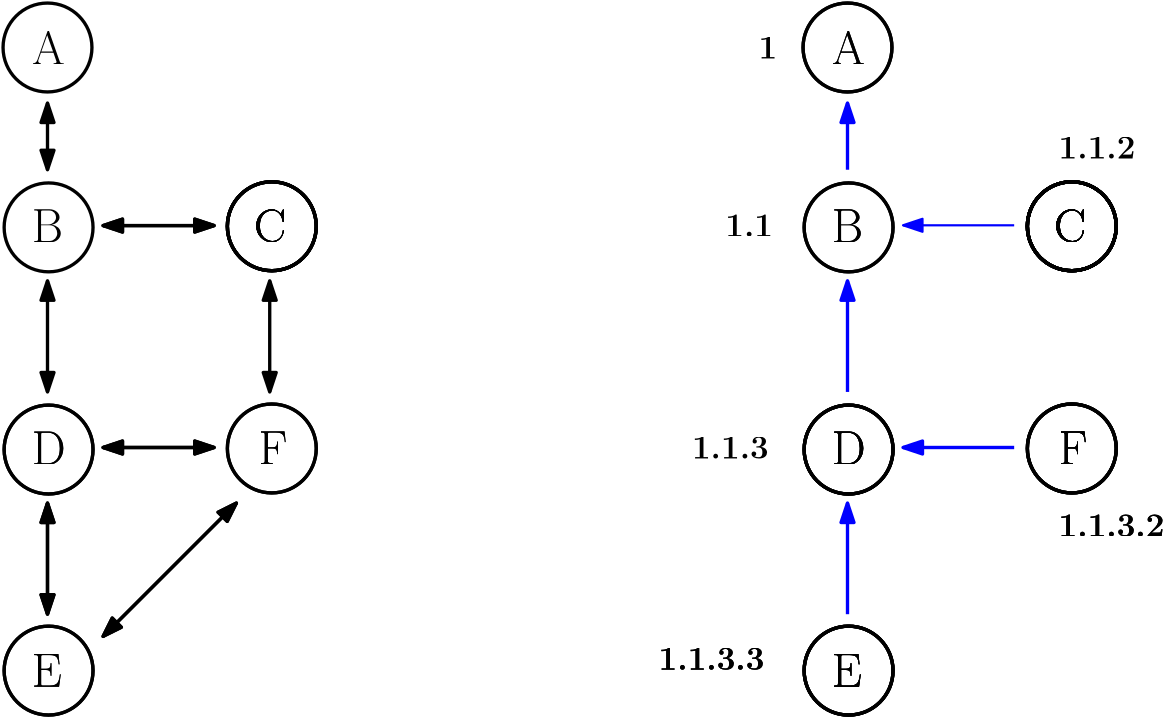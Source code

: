 <?xml version="1.0"?>
<!DOCTYPE ipe SYSTEM "ipe.dtd">
<ipe version="70218" creator="Ipe 7.2.26">
<info created="D:20230719032817" modified="D:20250823005822"/>
<ipestyle name="basic">
<symbol name="arrow/arc(spx)">
<path stroke="sym-stroke" fill="sym-stroke" pen="sym-pen">
0 0 m
-1 0.333 l
-1 -0.333 l
h
</path>
</symbol>
<symbol name="arrow/farc(spx)">
<path stroke="sym-stroke" fill="white" pen="sym-pen">
0 0 m
-1 0.333 l
-1 -0.333 l
h
</path>
</symbol>
<symbol name="arrow/ptarc(spx)">
<path stroke="sym-stroke" fill="sym-stroke" pen="sym-pen">
0 0 m
-1 0.333 l
-0.8 0 l
-1 -0.333 l
h
</path>
</symbol>
<symbol name="arrow/fptarc(spx)">
<path stroke="sym-stroke" fill="white" pen="sym-pen">
0 0 m
-1 0.333 l
-0.8 0 l
-1 -0.333 l
h
</path>
</symbol>
<symbol name="mark/circle(sx)" transformations="translations">
<path fill="sym-stroke">
0.6 0 0 0.6 0 0 e
0.4 0 0 0.4 0 0 e
</path>
</symbol>
<symbol name="mark/disk(sx)" transformations="translations">
<path fill="sym-stroke">
0.6 0 0 0.6 0 0 e
</path>
</symbol>
<symbol name="mark/fdisk(sfx)" transformations="translations">
<group>
<path fill="sym-fill">
0.5 0 0 0.5 0 0 e
</path>
<path fill="sym-stroke" fillrule="eofill">
0.6 0 0 0.6 0 0 e
0.4 0 0 0.4 0 0 e
</path>
</group>
</symbol>
<symbol name="mark/box(sx)" transformations="translations">
<path fill="sym-stroke" fillrule="eofill">
-0.6 -0.6 m
0.6 -0.6 l
0.6 0.6 l
-0.6 0.6 l
h
-0.4 -0.4 m
0.4 -0.4 l
0.4 0.4 l
-0.4 0.4 l
h
</path>
</symbol>
<symbol name="mark/square(sx)" transformations="translations">
<path fill="sym-stroke">
-0.6 -0.6 m
0.6 -0.6 l
0.6 0.6 l
-0.6 0.6 l
h
</path>
</symbol>
<symbol name="mark/fsquare(sfx)" transformations="translations">
<group>
<path fill="sym-fill">
-0.5 -0.5 m
0.5 -0.5 l
0.5 0.5 l
-0.5 0.5 l
h
</path>
<path fill="sym-stroke" fillrule="eofill">
-0.6 -0.6 m
0.6 -0.6 l
0.6 0.6 l
-0.6 0.6 l
h
-0.4 -0.4 m
0.4 -0.4 l
0.4 0.4 l
-0.4 0.4 l
h
</path>
</group>
</symbol>
<symbol name="mark/cross(sx)" transformations="translations">
<group>
<path fill="sym-stroke">
-0.43 -0.57 m
0.57 0.43 l
0.43 0.57 l
-0.57 -0.43 l
h
</path>
<path fill="sym-stroke">
-0.43 0.57 m
0.57 -0.43 l
0.43 -0.57 l
-0.57 0.43 l
h
</path>
</group>
</symbol>
<symbol name="arrow/fnormal(spx)">
<path stroke="sym-stroke" fill="white" pen="sym-pen">
0 0 m
-1 0.333 l
-1 -0.333 l
h
</path>
</symbol>
<symbol name="arrow/pointed(spx)">
<path stroke="sym-stroke" fill="sym-stroke" pen="sym-pen">
0 0 m
-1 0.333 l
-0.8 0 l
-1 -0.333 l
h
</path>
</symbol>
<symbol name="arrow/fpointed(spx)">
<path stroke="sym-stroke" fill="white" pen="sym-pen">
0 0 m
-1 0.333 l
-0.8 0 l
-1 -0.333 l
h
</path>
</symbol>
<symbol name="arrow/linear(spx)">
<path stroke="sym-stroke" pen="sym-pen">
-1 0.333 m
0 0 l
-1 -0.333 l
</path>
</symbol>
<symbol name="arrow/fdouble(spx)">
<path stroke="sym-stroke" fill="white" pen="sym-pen">
0 0 m
-1 0.333 l
-1 -0.333 l
h
-1 0 m
-2 0.333 l
-2 -0.333 l
h
</path>
</symbol>
<symbol name="arrow/double(spx)">
<path stroke="sym-stroke" fill="sym-stroke" pen="sym-pen">
0 0 m
-1 0.333 l
-1 -0.333 l
h
-1 0 m
-2 0.333 l
-2 -0.333 l
h
</path>
</symbol>
<symbol name="arrow/mid-normal(spx)">
<path stroke="sym-stroke" fill="sym-stroke" pen="sym-pen">
0.5 0 m
-0.5 0.333 l
-0.5 -0.333 l
h
</path>
</symbol>
<symbol name="arrow/mid-fnormal(spx)">
<path stroke="sym-stroke" fill="white" pen="sym-pen">
0.5 0 m
-0.5 0.333 l
-0.5 -0.333 l
h
</path>
</symbol>
<symbol name="arrow/mid-pointed(spx)">
<path stroke="sym-stroke" fill="sym-stroke" pen="sym-pen">
0.5 0 m
-0.5 0.333 l
-0.3 0 l
-0.5 -0.333 l
h
</path>
</symbol>
<symbol name="arrow/mid-fpointed(spx)">
<path stroke="sym-stroke" fill="white" pen="sym-pen">
0.5 0 m
-0.5 0.333 l
-0.3 0 l
-0.5 -0.333 l
h
</path>
</symbol>
<symbol name="arrow/mid-double(spx)">
<path stroke="sym-stroke" fill="sym-stroke" pen="sym-pen">
1 0 m
0 0.333 l
0 -0.333 l
h
0 0 m
-1 0.333 l
-1 -0.333 l
h
</path>
</symbol>
<symbol name="arrow/mid-fdouble(spx)">
<path stroke="sym-stroke" fill="white" pen="sym-pen">
1 0 m
0 0.333 l
0 -0.333 l
h
0 0 m
-1 0.333 l
-1 -0.333 l
h
</path>
</symbol>
<anglesize name="22.5 deg" value="22.5"/>
<anglesize name="30 deg" value="30"/>
<anglesize name="45 deg" value="45"/>
<anglesize name="60 deg" value="60"/>
<anglesize name="90 deg" value="90"/>
<arrowsize name="large" value="10"/>
<arrowsize name="small" value="5"/>
<arrowsize name="tiny" value="3"/>
<color name="blue" value="0 0 1"/>
<color name="brown" value="0.647 0.165 0.165"/>
<color name="darkblue" value="0 0 0.545"/>
<color name="darkcyan" value="0 0.545 0.545"/>
<color name="darkgray" value="0.663"/>
<color name="darkgreen" value="0 0.392 0"/>
<color name="darkmagenta" value="0.545 0 0.545"/>
<color name="darkorange" value="1 0.549 0"/>
<color name="darkred" value="0.545 0 0"/>
<color name="gold" value="1 0.843 0"/>
<color name="gray" value="0.745"/>
<color name="green" value="0 1 0"/>
<color name="lightblue" value="0.678 0.847 0.902"/>
<color name="lightcyan" value="0.878 1 1"/>
<color name="lightgray" value="0.827"/>
<color name="lightgreen" value="0.565 0.933 0.565"/>
<color name="lightyellow" value="1 1 0.878"/>
<color name="navy" value="0 0 0.502"/>
<color name="orange" value="1 0.647 0"/>
<color name="pink" value="1 0.753 0.796"/>
<color name="purple" value="0.627 0.125 0.941"/>
<color name="red" value="1 0 0"/>
<color name="seagreen" value="0.18 0.545 0.341"/>
<color name="turquoise" value="0.251 0.878 0.816"/>
<color name="violet" value="0.933 0.51 0.933"/>
<color name="yellow" value="1 1 0"/>
<dashstyle name="dash dot dotted" value="[4 2 1 2 1 2] 0"/>
<dashstyle name="dash dotted" value="[4 2 1 2] 0"/>
<dashstyle name="dashed" value="[4] 0"/>
<dashstyle name="dotted" value="[1 3] 0"/>
<gridsize name="10 pts (~3.5 mm)" value="10"/>
<gridsize name="14 pts (~5 mm)" value="14"/>
<gridsize name="16 pts (~6 mm)" value="16"/>
<gridsize name="20 pts (~7 mm)" value="20"/>
<gridsize name="28 pts (~10 mm)" value="28"/>
<gridsize name="32 pts (~12 mm)" value="32"/>
<gridsize name="4 pts" value="4"/>
<gridsize name="56 pts (~20 mm)" value="56"/>
<gridsize name="8 pts (~3 mm)" value="8"/>
<opacity name="10%" value="0.1"/>
<opacity name="30%" value="0.3"/>
<opacity name="50%" value="0.5"/>
<opacity name="75%" value="0.75"/>
<pen name="fat" value="1.2"/>
<pen name="heavier" value="0.8"/>
<pen name="ultrafat" value="2"/>
<symbolsize name="large" value="5"/>
<symbolsize name="small" value="2"/>
<symbolsize name="tiny" value="1.1"/>
<textsize name="Huge" value="\Huge"/>
<textsize name="LARGE" value="\LARGE"/>
<textsize name="Large" value="\Large"/>
<textsize name="footnote" value="\footnotesize"/>
<textsize name="huge" value="\huge"/>
<textsize name="large" value="\large"/>
<textsize name="script" value="\scriptsize"/>
<textsize name="small" value="\small"/>
<textsize name="tiny" value="\tiny"/>
<textstyle name="center" begin="\begin{center}" end="\end{center}"/>
<textstyle name="item" begin="\begin{itemize}\item{}" end="\end{itemize}"/>
<textstyle name="itemize" begin="\begin{itemize}" end="\end{itemize}"/>
<tiling name="falling" angle="-60" step="4" width="1"/>
<tiling name="rising" angle="30" step="4" width="1"/>
</ipestyle>
<page>
<layer name="alpha"/>
<view layers="alpha" active="alpha"/>
<path layer="alpha" matrix="1 0 0 1 32 0" stroke="black" pen="fat">
16 0 0 16 80 800 e
</path>
<text matrix="1 0 0 1 30.316 -6.0894" transformations="translations" pos="76 800" stroke="black" type="label" width="11.936" height="11.761" depth="0" valign="baseline" size="LARGE">A</text>
<path matrix="1 0 0 1 32.39 -64.758" stroke="black" pen="fat">
16 0 0 16 80 800 e
</path>
<path matrix="1 0 0 1 32.39 -144.737" stroke="black" pen="fat">
16 0 0 16 80 800 e
</path>
<path matrix="1 0 0 1 32.39 -224.32" stroke="black" pen="fat">
16 0 0 16 80 800 e
</path>
<path matrix="1 0 0 1 112.753 -64.347" stroke="black" pen="fat">
16 0 0 16 80 800 e
</path>
<path matrix="1 0 0 1 32 -16" stroke="black" pen="fat" arrow="normal/normal" rarrow="normal/normal">
80 652 m
80 612 l
</path>
<path matrix="1 0 0 1.66667 32 -477.333" stroke="black" pen="fat" arrow="normal/normal" rarrow="normal/normal">
80 716 m
80 692 l
</path>
<path matrix="1 0 0 1 32 0" stroke="black" pen="fat" arrow="normal/normal" rarrow="normal/normal">
80 780 m
80 756 l
</path>
<path matrix="1 0 0 1 112.753 -144.347" stroke="black" pen="fat">
16 0 0 16 80 800 e
</path>
<path matrix="1 0 0 1 32 -16" stroke="black" pen="fat" arrow="normal/normal" rarrow="normal/normal">
100 672 m
140 672 l
</path>
<text matrix="1 0 0 1 30.316 -70.0894" transformations="translations" pos="76 800" stroke="black" type="label" width="11.265" height="11.761" depth="0" valign="baseline" size="LARGE">B</text>
<text matrix="1 0 0 1 30.316 -150.089" transformations="translations" pos="76 800" stroke="black" type="label" width="12.164" height="11.761" depth="0" valign="baseline" size="LARGE">D</text>
<text matrix="1 0 0 1 30.316 -230.089" transformations="translations" pos="76 800" stroke="black" type="label" width="10.815" height="11.761" depth="0" valign="baseline" size="LARGE">E</text>
<text matrix="1 0 0 1 111.995 -150.016" transformations="translations" pos="76 800" stroke="black" type="label" width="10.365" height="11.761" depth="0" valign="baseline" size="LARGE">F</text>
<text matrix="1 0 0 1 110.316 -70.089" transformations="translations" pos="76 800" stroke="black" type="label" width="11.493" height="11.761" depth="0" valign="baseline" size="LARGE">C</text>
<path matrix="1 0 0 1 112.753 -64.347" stroke="black" pen="fat">
16 0 0 16 80 800 e
</path>
<text matrix="1 0 0 1 110.316 -70.089" transformations="translations" pos="76 800" stroke="black" type="label" width="11.493" height="11.761" depth="0" valign="baseline" size="LARGE">C</text>
<path matrix="1 0 0 1 112.753 -64.347" stroke="black" pen="fat">
16 0 0 16 80 800 e
</path>
<text matrix="1 0 0 1 110.316 -70.089" transformations="translations" pos="76 800" stroke="black" type="label" width="11.493" height="11.761" depth="0" valign="baseline" size="LARGE">C</text>
<path matrix="1 0 0 1 112.753 -64.347" stroke="black" pen="fat">
16 0 0 16 80 800 e
</path>
<text matrix="1 0 0 1 110.316 -70.089" transformations="translations" pos="76 800" stroke="black" type="label" width="11.493" height="11.761" depth="0" valign="baseline" size="LARGE">C</text>
<path matrix="1 0 0 1 112.753 -64.347" stroke="black" pen="fat">
16 0 0 16 80 800 e
</path>
<text matrix="1 0 0 1 110.316 -70.089" transformations="translations" pos="76 800" stroke="black" type="label" width="11.493" height="11.761" depth="0" valign="baseline" size="LARGE">C</text>
<path matrix="1 0 0 1 32 63.8919" stroke="black" pen="fat" arrow="normal/normal" rarrow="normal/normal">
100 672 m
140 672 l
</path>
<path matrix="1 0 0 1 32 63.8919" stroke="black" pen="fat" arrow="normal/normal" rarrow="normal/normal">
100 672 m
140 672 l
</path>
<path matrix="1 0 0 1 -144 0" stroke="black" pen="fat" arrow="normal/normal" rarrow="normal/normal">
324 636 m
276 588 l
</path>
<path matrix="1 0 0 1 32.39 -144.737" stroke="black" pen="fat">
16 0 0 16 80 800 e
</path>
<path matrix="1 0 0 1 32.39 -224.32" stroke="black" pen="fat">
16 0 0 16 80 800 e
</path>
<path matrix="1 0 0 1 32 -16" stroke="black" pen="fat" arrow="normal/normal" rarrow="normal/normal">
80 652 m
80 612 l
</path>
<path matrix="1 0 0 1 112.753 -144.347" stroke="black" pen="fat">
16 0 0 16 80 800 e
</path>
<path matrix="1 0 0 1 32 -16" stroke="black" pen="fat" arrow="normal/normal" rarrow="normal/normal">
100 672 m
140 672 l
</path>
<text matrix="1 0 0 1 30.316 -150.089" transformations="translations" pos="76 800" stroke="black" type="label" width="12.164" height="11.761" depth="0" valign="baseline" size="LARGE">D</text>
<text matrix="1 0 0 1 30.316 -230.089" transformations="translations" pos="76 800" stroke="black" type="label" width="10.815" height="11.761" depth="0" valign="baseline" size="LARGE">E</text>
<text matrix="1 0 0 1 111.995 -150.016" transformations="translations" pos="76 800" stroke="black" type="label" width="10.365" height="11.761" depth="0" valign="baseline" size="LARGE">F</text>
<path matrix="1 0 0 1 -144 0" stroke="black" pen="fat" arrow="normal/normal" rarrow="normal/normal">
324 636 m
276 588 l
</path>
<path matrix="1 0 0 1.66667 112 -477.333" stroke="black" pen="fat" arrow="normal/normal" rarrow="normal/normal">
80 716 m
80 692 l
</path>
<path matrix="1 0 0 1 320 0" stroke="black" pen="fat">
16 0 0 16 80 800 e
</path>
<text matrix="1 0 0 1 318.316 -6.0894" transformations="translations" pos="76 800" stroke="black" type="label" width="11.936" height="11.761" depth="0" valign="baseline" size="LARGE">A</text>
<path matrix="1 0 0 1 320.39 -64.758" stroke="black" pen="fat">
16 0 0 16 80 800 e
</path>
<path matrix="1 0 0 1 320.39 -144.737" stroke="black" pen="fat">
16 0 0 16 80 800 e
</path>
<path matrix="1 0 0 1 320.39 -224.32" stroke="black" pen="fat">
16 0 0 16 80 800 e
</path>
<path matrix="1 0 0 1 400.753 -64.347" stroke="black" pen="fat">
16 0 0 16 80 800 e
</path>
<path matrix="1 0 0 1 320 -16" stroke="blue" pen="fat" rarrow="normal/normal">
80 652 m
80 612 l
</path>
<path matrix="1 0 0 1.66667 320 -477.333" stroke="blue" pen="fat" rarrow="normal/normal">
80 716 m
80 692 l
</path>
<path matrix="1 0 0 1 320 0" stroke="blue" pen="fat" rarrow="normal/normal">
80 780 m
80 756 l
</path>
<path matrix="1 0 0 1 400.753 -144.347" stroke="black" pen="fat">
16 0 0 16 80 800 e
</path>
<path matrix="1 0 0 1 320 -16" stroke="blue" pen="fat" rarrow="normal/normal">
100 672 m
140 672 l
</path>
<text matrix="1 0 0 1 318.316 -70.0894" transformations="translations" pos="76 800" stroke="black" type="label" width="11.265" height="11.761" depth="0" valign="baseline" size="LARGE">B</text>
<text matrix="1 0 0 1 318.316 -150.089" transformations="translations" pos="76 800" stroke="black" type="label" width="12.164" height="11.761" depth="0" valign="baseline" size="LARGE">D</text>
<text matrix="1 0 0 1 318.316 -230.089" transformations="translations" pos="76 800" stroke="black" type="label" width="10.815" height="11.761" depth="0" valign="baseline" size="LARGE">E</text>
<text matrix="1 0 0 1 399.995 -150.016" transformations="translations" pos="76 800" stroke="black" type="label" width="10.365" height="11.761" depth="0" valign="baseline" size="LARGE">F</text>
<text matrix="1 0 0 1 398.316 -70.089" transformations="translations" pos="76 800" stroke="black" type="label" width="11.493" height="11.761" depth="0" valign="baseline" size="LARGE">C</text>
<path matrix="1 0 0 1 400.753 -64.347" stroke="black" pen="fat">
16 0 0 16 80 800 e
</path>
<text matrix="1 0 0 1 398.316 -70.089" transformations="translations" pos="76 800" stroke="black" type="label" width="11.493" height="11.761" depth="0" valign="baseline" size="LARGE">C</text>
<path matrix="1 0 0 1 400.753 -64.347" stroke="black" pen="fat">
16 0 0 16 80 800 e
</path>
<text matrix="1 0 0 1 398.316 -70.089" transformations="translations" pos="76 800" stroke="black" type="label" width="11.493" height="11.761" depth="0" valign="baseline" size="LARGE">C</text>
<path matrix="1 0 0 1 400.753 -64.347" stroke="black" pen="fat">
16 0 0 16 80 800 e
</path>
<text matrix="1 0 0 1 398.316 -70.089" transformations="translations" pos="76 800" stroke="black" type="label" width="11.493" height="11.761" depth="0" valign="baseline" size="LARGE">C</text>
<path matrix="1 0 0 1 400.753 -64.347" stroke="black" pen="fat">
16 0 0 16 80 800 e
</path>
<text matrix="1 0 0 1 398.316 -70.089" transformations="translations" pos="76 800" stroke="black" type="label" width="11.493" height="11.761" depth="0" valign="baseline" size="LARGE">C</text>
<path matrix="1 0 0 1 320.39 -144.737" stroke="black" pen="fat">
16 0 0 16 80 800 e
</path>
<path matrix="1 0 0 1 320.39 -224.32" stroke="black" pen="fat">
16 0 0 16 80 800 e
</path>
<path matrix="1 0 0 1 400.753 -144.347" stroke="black" pen="fat">
16 0 0 16 80 800 e
</path>
<text matrix="1 0 0 1 318.316 -150.089" transformations="translations" pos="76 800" stroke="black" type="label" width="12.164" height="11.761" depth="0" valign="baseline" size="LARGE">D</text>
<text matrix="1 0 0 1 318.316 -230.089" transformations="translations" pos="76 800" stroke="black" type="label" width="10.815" height="11.761" depth="0" valign="baseline" size="LARGE">E</text>
<text matrix="1 0 0 1 399.995 -150.016" transformations="translations" pos="76 800" stroke="black" type="label" width="10.365" height="11.761" depth="0" valign="baseline" size="LARGE">F</text>
<text matrix="1 0 0 1 320 -4" transformations="translations" pos="48 800" stroke="black" type="label" width="6.725" height="7.704" depth="0" valign="baseline" size="large">\textbf{1}</text>
<text matrix="1 0 0 1 308 -68" transformations="translations" pos="48 800" stroke="black" type="label" width="17.186" height="7.704" depth="0" valign="baseline" size="large">\textbf{1.1}</text>
<text matrix="1 0 0 1 428 -40" transformations="translations" pos="48 800" stroke="black" type="label" width="27.646" height="7.704" depth="0" valign="baseline" size="large">\textbf{1.1.2}</text>
<text matrix="1 0 0 1 284 -224" transformations="translations" pos="48 800" stroke="black" type="label" width="38.107" height="7.704" depth="0" valign="baseline" size="large">\textbf{1.1.3.3}</text>
<text matrix="1 0 0 1 428 -176" transformations="translations" pos="48 800" stroke="black" type="label" width="38.107" height="7.704" depth="0" valign="baseline" size="large">\textbf{1.1.3.2}</text>
<path matrix="1 0 0 1 320 0" stroke="black" pen="fat">
16 0 0 16 80 800 e
</path>
<text matrix="1 0 0 1 318.316 -6.0894" transformations="translations" pos="76 800" stroke="black" type="label" width="11.936" height="11.761" depth="0" valign="baseline" size="LARGE">A</text>
<path matrix="1 0 0 1 320.39 -64.758" stroke="black" pen="fat">
16 0 0 16 80 800 e
</path>
<path matrix="1 0 0 1 320.39 -144.737" stroke="black" pen="fat">
16 0 0 16 80 800 e
</path>
<path matrix="1 0 0 1 320.39 -224.32" stroke="black" pen="fat">
16 0 0 16 80 800 e
</path>
<path matrix="1 0 0 1 400.753 -64.347" stroke="black" pen="fat">
16 0 0 16 80 800 e
</path>
<path matrix="1 0 0 1 400.753 -144.347" stroke="black" pen="fat">
16 0 0 16 80 800 e
</path>
<text matrix="1 0 0 1 318.316 -70.0894" transformations="translations" pos="76 800" stroke="black" type="label" width="11.265" height="11.761" depth="0" valign="baseline" size="LARGE">B</text>
<text matrix="1 0 0 1 318.316 -150.089" transformations="translations" pos="76 800" stroke="black" type="label" width="12.164" height="11.761" depth="0" valign="baseline" size="LARGE">D</text>
<text matrix="1 0 0 1 318.316 -230.089" transformations="translations" pos="76 800" stroke="black" type="label" width="10.815" height="11.761" depth="0" valign="baseline" size="LARGE">E</text>
<text matrix="1 0 0 1 399.995 -150.016" transformations="translations" pos="76 800" stroke="black" type="label" width="10.365" height="11.761" depth="0" valign="baseline" size="LARGE">F</text>
<text matrix="1 0 0 1 398.316 -70.089" transformations="translations" pos="76 800" stroke="black" type="label" width="11.493" height="11.761" depth="0" valign="baseline" size="LARGE">C</text>
<path matrix="1 0 0 1 400.753 -64.347" stroke="black" pen="fat">
16 0 0 16 80 800 e
</path>
<text matrix="1 0 0 1 398.316 -70.089" transformations="translations" pos="76 800" stroke="black" type="label" width="11.493" height="11.761" depth="0" valign="baseline" size="LARGE">C</text>
<path matrix="1 0 0 1 400.753 -64.347" stroke="black" pen="fat">
16 0 0 16 80 800 e
</path>
<text matrix="1 0 0 1 398.316 -70.089" transformations="translations" pos="76 800" stroke="black" type="label" width="11.493" height="11.761" depth="0" valign="baseline" size="LARGE">C</text>
<path matrix="1 0 0 1 400.753 -64.347" stroke="black" pen="fat">
16 0 0 16 80 800 e
</path>
<text matrix="1 0 0 1 398.316 -70.089" transformations="translations" pos="76 800" stroke="black" type="label" width="11.493" height="11.761" depth="0" valign="baseline" size="LARGE">C</text>
<path matrix="1 0 0 1 400.753 -64.347" stroke="black" pen="fat">
16 0 0 16 80 800 e
</path>
<text matrix="1 0 0 1 398.316 -70.089" transformations="translations" pos="76 800" stroke="black" type="label" width="11.493" height="11.761" depth="0" valign="baseline" size="LARGE">C</text>
<path matrix="1 0 0 1 320.39 -144.737" stroke="black" pen="fat">
16 0 0 16 80 800 e
</path>
<path matrix="1 0 0 1 320.39 -224.32" stroke="black" pen="fat">
16 0 0 16 80 800 e
</path>
<path matrix="1 0 0 1 400.753 -144.347" stroke="black" pen="fat">
16 0 0 16 80 800 e
</path>
<text matrix="1 0 0 1 318.316 -150.089" transformations="translations" pos="76 800" stroke="black" type="label" width="12.164" height="11.761" depth="0" valign="baseline" size="LARGE">D</text>
<text matrix="1 0 0 1 318.316 -230.089" transformations="translations" pos="76 800" stroke="black" type="label" width="10.815" height="11.761" depth="0" valign="baseline" size="LARGE">E</text>
<text matrix="1 0 0 1 399.995 -150.016" transformations="translations" pos="76 800" stroke="black" type="label" width="10.365" height="11.761" depth="0" valign="baseline" size="LARGE">F</text>
<text matrix="1 0 0 1 296 -148" transformations="translations" pos="48 800" stroke="black" type="label" width="27.646" height="7.704" depth="0" valign="baseline" size="large">\textbf{1.1.3}</text>
<text matrix="1 0 0 1 284 -224" transformations="translations" pos="48 800" stroke="black" type="label" width="38.107" height="7.704" depth="0" valign="baseline" size="large">\textbf{1.1.3.3}</text>
<text matrix="1 0 0 1 428 -176" transformations="translations" pos="48 800" stroke="black" type="label" width="38.107" height="7.704" depth="0" valign="baseline" size="large">\textbf{1.1.3.2}</text>
<path stroke="blue" pen="heavier" arrow="normal/normal">
460 736 m
420 736 l
</path>
</page>
</ipe>
